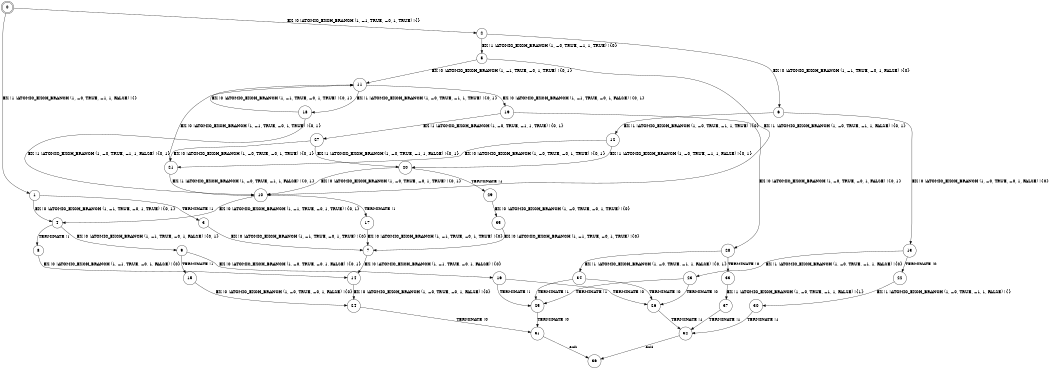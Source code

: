 digraph BCG {
size = "7, 10.5";
center = TRUE;
node [shape = circle];
0 [peripheries = 2];
0 -> 1 [label = "EX !1 !ATOMIC_EXCH_BRANCH (1, +0, TRUE, +1, 1, FALSE) !{}"];
0 -> 2 [label = "EX !0 !ATOMIC_EXCH_BRANCH (1, +1, TRUE, +0, 1, TRUE) !{}"];
1 -> 3 [label = "TERMINATE !1"];
1 -> 4 [label = "EX !0 !ATOMIC_EXCH_BRANCH (1, +1, TRUE, +0, 1, TRUE) !{0, 1}"];
2 -> 5 [label = "EX !1 !ATOMIC_EXCH_BRANCH (1, +0, TRUE, +1, 1, TRUE) !{0}"];
2 -> 6 [label = "EX !0 !ATOMIC_EXCH_BRANCH (1, +1, TRUE, +0, 1, FALSE) !{0}"];
3 -> 7 [label = "EX !0 !ATOMIC_EXCH_BRANCH (1, +1, TRUE, +0, 1, TRUE) !{0}"];
4 -> 8 [label = "TERMINATE !1"];
4 -> 9 [label = "EX !0 !ATOMIC_EXCH_BRANCH (1, +1, TRUE, +0, 1, FALSE) !{0, 1}"];
5 -> 10 [label = "EX !1 !ATOMIC_EXCH_BRANCH (1, +0, TRUE, +1, 1, FALSE) !{0, 1}"];
5 -> 11 [label = "EX !0 !ATOMIC_EXCH_BRANCH (1, +1, TRUE, +0, 1, TRUE) !{0, 1}"];
6 -> 12 [label = "EX !1 !ATOMIC_EXCH_BRANCH (1, +0, TRUE, +1, 1, TRUE) !{0}"];
6 -> 13 [label = "EX !0 !ATOMIC_EXCH_BRANCH (1, +0, TRUE, +0, 1, FALSE) !{0}"];
7 -> 14 [label = "EX !0 !ATOMIC_EXCH_BRANCH (1, +1, TRUE, +0, 1, FALSE) !{0}"];
8 -> 14 [label = "EX !0 !ATOMIC_EXCH_BRANCH (1, +1, TRUE, +0, 1, FALSE) !{0}"];
9 -> 15 [label = "TERMINATE !1"];
9 -> 16 [label = "EX !0 !ATOMIC_EXCH_BRANCH (1, +0, TRUE, +0, 1, FALSE) !{0, 1}"];
10 -> 17 [label = "TERMINATE !1"];
10 -> 4 [label = "EX !0 !ATOMIC_EXCH_BRANCH (1, +1, TRUE, +0, 1, TRUE) !{0, 1}"];
11 -> 18 [label = "EX !1 !ATOMIC_EXCH_BRANCH (1, +0, TRUE, +1, 1, TRUE) !{0, 1}"];
11 -> 19 [label = "EX !0 !ATOMIC_EXCH_BRANCH (1, +1, TRUE, +0, 1, FALSE) !{0, 1}"];
12 -> 20 [label = "EX !1 !ATOMIC_EXCH_BRANCH (1, +0, TRUE, +1, 1, FALSE) !{0, 1}"];
12 -> 21 [label = "EX !0 !ATOMIC_EXCH_BRANCH (1, +0, TRUE, +0, 1, TRUE) !{0, 1}"];
13 -> 22 [label = "TERMINATE !0"];
13 -> 23 [label = "EX !1 !ATOMIC_EXCH_BRANCH (1, +0, TRUE, +1, 1, FALSE) !{0}"];
14 -> 24 [label = "EX !0 !ATOMIC_EXCH_BRANCH (1, +0, TRUE, +0, 1, FALSE) !{0}"];
15 -> 24 [label = "EX !0 !ATOMIC_EXCH_BRANCH (1, +0, TRUE, +0, 1, FALSE) !{0}"];
16 -> 25 [label = "TERMINATE !1"];
16 -> 26 [label = "TERMINATE !0"];
17 -> 7 [label = "EX !0 !ATOMIC_EXCH_BRANCH (1, +1, TRUE, +0, 1, TRUE) !{0}"];
18 -> 10 [label = "EX !1 !ATOMIC_EXCH_BRANCH (1, +0, TRUE, +1, 1, FALSE) !{0, 1}"];
18 -> 11 [label = "EX !0 !ATOMIC_EXCH_BRANCH (1, +1, TRUE, +0, 1, TRUE) !{0, 1}"];
19 -> 27 [label = "EX !1 !ATOMIC_EXCH_BRANCH (1, +0, TRUE, +1, 1, TRUE) !{0, 1}"];
19 -> 28 [label = "EX !0 !ATOMIC_EXCH_BRANCH (1, +0, TRUE, +0, 1, FALSE) !{0, 1}"];
20 -> 29 [label = "TERMINATE !1"];
20 -> 10 [label = "EX !0 !ATOMIC_EXCH_BRANCH (1, +0, TRUE, +0, 1, TRUE) !{0, 1}"];
21 -> 10 [label = "EX !1 !ATOMIC_EXCH_BRANCH (1, +0, TRUE, +1, 1, FALSE) !{0, 1}"];
21 -> 11 [label = "EX !0 !ATOMIC_EXCH_BRANCH (1, +1, TRUE, +0, 1, TRUE) !{0, 1}"];
22 -> 30 [label = "EX !1 !ATOMIC_EXCH_BRANCH (1, +0, TRUE, +1, 1, FALSE) !{}"];
23 -> 25 [label = "TERMINATE !1"];
23 -> 26 [label = "TERMINATE !0"];
24 -> 31 [label = "TERMINATE !0"];
25 -> 31 [label = "TERMINATE !0"];
26 -> 32 [label = "TERMINATE !1"];
27 -> 20 [label = "EX !1 !ATOMIC_EXCH_BRANCH (1, +0, TRUE, +1, 1, FALSE) !{0, 1}"];
27 -> 21 [label = "EX !0 !ATOMIC_EXCH_BRANCH (1, +0, TRUE, +0, 1, TRUE) !{0, 1}"];
28 -> 33 [label = "TERMINATE !0"];
28 -> 34 [label = "EX !1 !ATOMIC_EXCH_BRANCH (1, +0, TRUE, +1, 1, FALSE) !{0, 1}"];
29 -> 35 [label = "EX !0 !ATOMIC_EXCH_BRANCH (1, +0, TRUE, +0, 1, TRUE) !{0}"];
30 -> 32 [label = "TERMINATE !1"];
31 -> 36 [label = "exit"];
32 -> 36 [label = "exit"];
33 -> 37 [label = "EX !1 !ATOMIC_EXCH_BRANCH (1, +0, TRUE, +1, 1, FALSE) !{1}"];
34 -> 25 [label = "TERMINATE !1"];
34 -> 26 [label = "TERMINATE !0"];
35 -> 7 [label = "EX !0 !ATOMIC_EXCH_BRANCH (1, +1, TRUE, +0, 1, TRUE) !{0}"];
37 -> 32 [label = "TERMINATE !1"];
}
